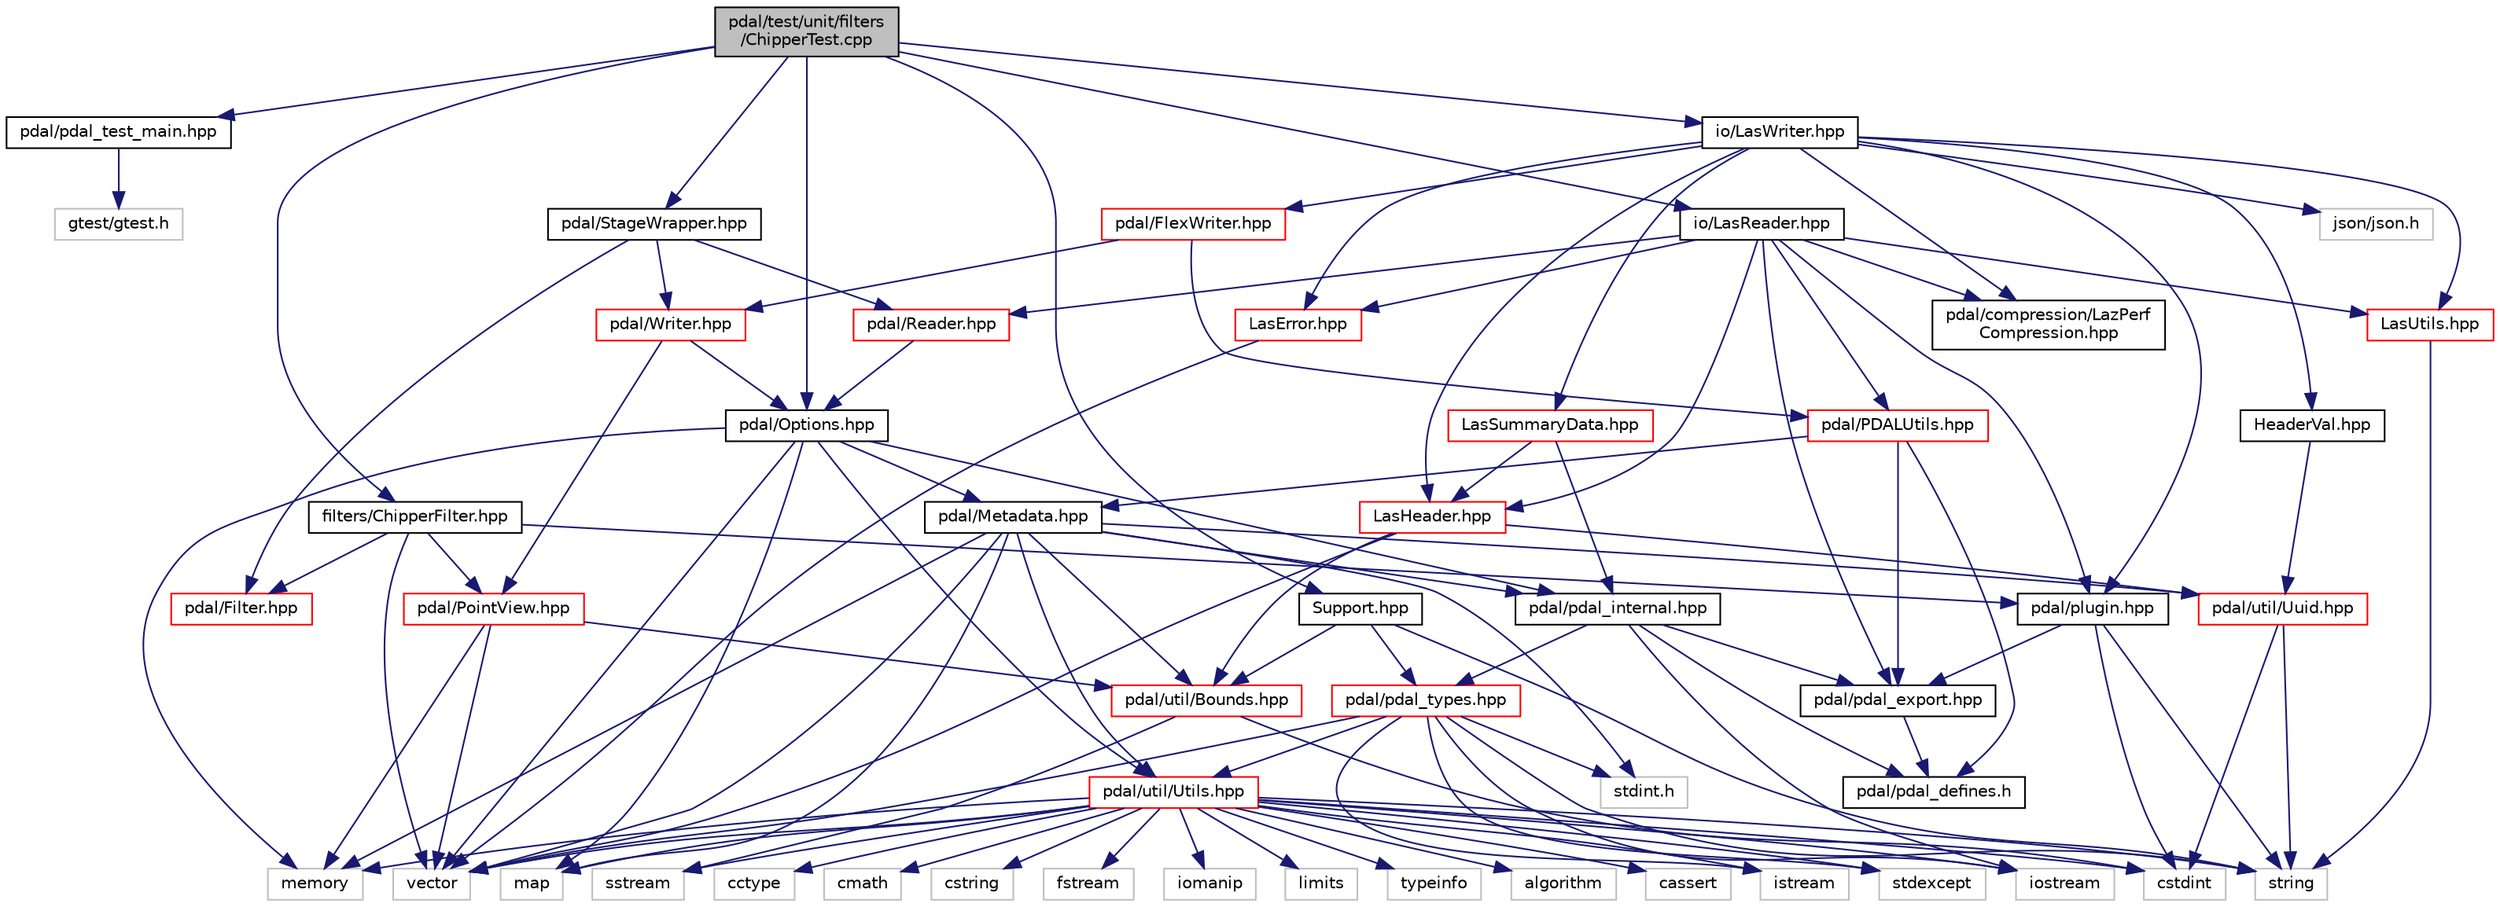 digraph "pdal/test/unit/filters/ChipperTest.cpp"
{
  edge [fontname="Helvetica",fontsize="10",labelfontname="Helvetica",labelfontsize="10"];
  node [fontname="Helvetica",fontsize="10",shape=record];
  Node1 [label="pdal/test/unit/filters\l/ChipperTest.cpp",height=0.2,width=0.4,color="black", fillcolor="grey75", style="filled", fontcolor="black"];
  Node1 -> Node2 [color="midnightblue",fontsize="10",style="solid",fontname="Helvetica"];
  Node2 [label="pdal/pdal_test_main.hpp",height=0.2,width=0.4,color="black", fillcolor="white", style="filled",URL="$pdal__test__main_8hpp.html"];
  Node2 -> Node3 [color="midnightblue",fontsize="10",style="solid",fontname="Helvetica"];
  Node3 [label="gtest/gtest.h",height=0.2,width=0.4,color="grey75", fillcolor="white", style="filled"];
  Node1 -> Node4 [color="midnightblue",fontsize="10",style="solid",fontname="Helvetica"];
  Node4 [label="pdal/Options.hpp",height=0.2,width=0.4,color="black", fillcolor="white", style="filled",URL="$Options_8hpp.html"];
  Node4 -> Node5 [color="midnightblue",fontsize="10",style="solid",fontname="Helvetica"];
  Node5 [label="pdal/pdal_internal.hpp",height=0.2,width=0.4,color="black", fillcolor="white", style="filled",URL="$pdal__internal_8hpp.html"];
  Node5 -> Node6 [color="midnightblue",fontsize="10",style="solid",fontname="Helvetica"];
  Node6 [label="iostream",height=0.2,width=0.4,color="grey75", fillcolor="white", style="filled"];
  Node5 -> Node7 [color="midnightblue",fontsize="10",style="solid",fontname="Helvetica"];
  Node7 [label="pdal/pdal_export.hpp",height=0.2,width=0.4,color="black", fillcolor="white", style="filled",URL="$pdal__export_8hpp.html"];
  Node7 -> Node8 [color="midnightblue",fontsize="10",style="solid",fontname="Helvetica"];
  Node8 [label="pdal/pdal_defines.h",height=0.2,width=0.4,color="black", fillcolor="white", style="filled",URL="$pdal__defines_8h.html"];
  Node5 -> Node8 [color="midnightblue",fontsize="10",style="solid",fontname="Helvetica"];
  Node5 -> Node9 [color="midnightblue",fontsize="10",style="solid",fontname="Helvetica"];
  Node9 [label="pdal/pdal_types.hpp",height=0.2,width=0.4,color="red", fillcolor="white", style="filled",URL="$pdal__types_8hpp.html"];
  Node9 -> Node10 [color="midnightblue",fontsize="10",style="solid",fontname="Helvetica"];
  Node10 [label="stdint.h",height=0.2,width=0.4,color="grey75", fillcolor="white", style="filled"];
  Node9 -> Node11 [color="midnightblue",fontsize="10",style="solid",fontname="Helvetica"];
  Node11 [label="istream",height=0.2,width=0.4,color="grey75", fillcolor="white", style="filled"];
  Node9 -> Node12 [color="midnightblue",fontsize="10",style="solid",fontname="Helvetica"];
  Node12 [label="stdexcept",height=0.2,width=0.4,color="grey75", fillcolor="white", style="filled"];
  Node9 -> Node13 [color="midnightblue",fontsize="10",style="solid",fontname="Helvetica"];
  Node13 [label="string",height=0.2,width=0.4,color="grey75", fillcolor="white", style="filled"];
  Node9 -> Node14 [color="midnightblue",fontsize="10",style="solid",fontname="Helvetica"];
  Node14 [label="vector",height=0.2,width=0.4,color="grey75", fillcolor="white", style="filled"];
  Node9 -> Node6 [color="midnightblue",fontsize="10",style="solid",fontname="Helvetica"];
  Node9 -> Node15 [color="midnightblue",fontsize="10",style="solid",fontname="Helvetica"];
  Node15 [label="pdal/util/Utils.hpp",height=0.2,width=0.4,color="red", fillcolor="white", style="filled",URL="$Utils_8hpp.html"];
  Node15 -> Node16 [color="midnightblue",fontsize="10",style="solid",fontname="Helvetica"];
  Node16 [label="algorithm",height=0.2,width=0.4,color="grey75", fillcolor="white", style="filled"];
  Node15 -> Node17 [color="midnightblue",fontsize="10",style="solid",fontname="Helvetica"];
  Node17 [label="cassert",height=0.2,width=0.4,color="grey75", fillcolor="white", style="filled"];
  Node15 -> Node18 [color="midnightblue",fontsize="10",style="solid",fontname="Helvetica"];
  Node18 [label="cctype",height=0.2,width=0.4,color="grey75", fillcolor="white", style="filled"];
  Node15 -> Node19 [color="midnightblue",fontsize="10",style="solid",fontname="Helvetica"];
  Node19 [label="cmath",height=0.2,width=0.4,color="grey75", fillcolor="white", style="filled"];
  Node15 -> Node20 [color="midnightblue",fontsize="10",style="solid",fontname="Helvetica"];
  Node20 [label="cstdint",height=0.2,width=0.4,color="grey75", fillcolor="white", style="filled"];
  Node15 -> Node21 [color="midnightblue",fontsize="10",style="solid",fontname="Helvetica"];
  Node21 [label="cstring",height=0.2,width=0.4,color="grey75", fillcolor="white", style="filled"];
  Node15 -> Node22 [color="midnightblue",fontsize="10",style="solid",fontname="Helvetica"];
  Node22 [label="fstream",height=0.2,width=0.4,color="grey75", fillcolor="white", style="filled"];
  Node15 -> Node23 [color="midnightblue",fontsize="10",style="solid",fontname="Helvetica"];
  Node23 [label="iomanip",height=0.2,width=0.4,color="grey75", fillcolor="white", style="filled"];
  Node15 -> Node11 [color="midnightblue",fontsize="10",style="solid",fontname="Helvetica"];
  Node15 -> Node24 [color="midnightblue",fontsize="10",style="solid",fontname="Helvetica"];
  Node24 [label="limits",height=0.2,width=0.4,color="grey75", fillcolor="white", style="filled"];
  Node15 -> Node25 [color="midnightblue",fontsize="10",style="solid",fontname="Helvetica"];
  Node25 [label="map",height=0.2,width=0.4,color="grey75", fillcolor="white", style="filled"];
  Node15 -> Node26 [color="midnightblue",fontsize="10",style="solid",fontname="Helvetica"];
  Node26 [label="memory",height=0.2,width=0.4,color="grey75", fillcolor="white", style="filled"];
  Node15 -> Node27 [color="midnightblue",fontsize="10",style="solid",fontname="Helvetica"];
  Node27 [label="sstream",height=0.2,width=0.4,color="grey75", fillcolor="white", style="filled"];
  Node15 -> Node12 [color="midnightblue",fontsize="10",style="solid",fontname="Helvetica"];
  Node15 -> Node13 [color="midnightblue",fontsize="10",style="solid",fontname="Helvetica"];
  Node15 -> Node28 [color="midnightblue",fontsize="10",style="solid",fontname="Helvetica"];
  Node28 [label="typeinfo",height=0.2,width=0.4,color="grey75", fillcolor="white", style="filled"];
  Node15 -> Node14 [color="midnightblue",fontsize="10",style="solid",fontname="Helvetica"];
  Node15 -> Node6 [color="midnightblue",fontsize="10",style="solid",fontname="Helvetica"];
  Node4 -> Node29 [color="midnightblue",fontsize="10",style="solid",fontname="Helvetica"];
  Node29 [label="pdal/Metadata.hpp",height=0.2,width=0.4,color="black", fillcolor="white", style="filled",URL="$Metadata_8hpp.html"];
  Node29 -> Node5 [color="midnightblue",fontsize="10",style="solid",fontname="Helvetica"];
  Node29 -> Node30 [color="midnightblue",fontsize="10",style="solid",fontname="Helvetica"];
  Node30 [label="pdal/util/Bounds.hpp",height=0.2,width=0.4,color="red", fillcolor="white", style="filled",URL="$Bounds_8hpp.html"];
  Node30 -> Node20 [color="midnightblue",fontsize="10",style="solid",fontname="Helvetica"];
  Node30 -> Node27 [color="midnightblue",fontsize="10",style="solid",fontname="Helvetica"];
  Node29 -> Node15 [color="midnightblue",fontsize="10",style="solid",fontname="Helvetica"];
  Node29 -> Node31 [color="midnightblue",fontsize="10",style="solid",fontname="Helvetica"];
  Node31 [label="pdal/util/Uuid.hpp",height=0.2,width=0.4,color="red", fillcolor="white", style="filled",URL="$Uuid_8hpp.html"];
  Node31 -> Node20 [color="midnightblue",fontsize="10",style="solid",fontname="Helvetica"];
  Node31 -> Node13 [color="midnightblue",fontsize="10",style="solid",fontname="Helvetica"];
  Node29 -> Node25 [color="midnightblue",fontsize="10",style="solid",fontname="Helvetica"];
  Node29 -> Node26 [color="midnightblue",fontsize="10",style="solid",fontname="Helvetica"];
  Node29 -> Node14 [color="midnightblue",fontsize="10",style="solid",fontname="Helvetica"];
  Node29 -> Node10 [color="midnightblue",fontsize="10",style="solid",fontname="Helvetica"];
  Node4 -> Node15 [color="midnightblue",fontsize="10",style="solid",fontname="Helvetica"];
  Node4 -> Node25 [color="midnightblue",fontsize="10",style="solid",fontname="Helvetica"];
  Node4 -> Node26 [color="midnightblue",fontsize="10",style="solid",fontname="Helvetica"];
  Node4 -> Node14 [color="midnightblue",fontsize="10",style="solid",fontname="Helvetica"];
  Node1 -> Node32 [color="midnightblue",fontsize="10",style="solid",fontname="Helvetica"];
  Node32 [label="pdal/StageWrapper.hpp",height=0.2,width=0.4,color="black", fillcolor="white", style="filled",URL="$StageWrapper_8hpp.html"];
  Node32 -> Node33 [color="midnightblue",fontsize="10",style="solid",fontname="Helvetica"];
  Node33 [label="pdal/Filter.hpp",height=0.2,width=0.4,color="red", fillcolor="white", style="filled",URL="$Filter_8hpp.html"];
  Node32 -> Node34 [color="midnightblue",fontsize="10",style="solid",fontname="Helvetica"];
  Node34 [label="pdal/Reader.hpp",height=0.2,width=0.4,color="red", fillcolor="white", style="filled",URL="$Reader_8hpp.html"];
  Node34 -> Node4 [color="midnightblue",fontsize="10",style="solid",fontname="Helvetica"];
  Node32 -> Node35 [color="midnightblue",fontsize="10",style="solid",fontname="Helvetica"];
  Node35 [label="pdal/Writer.hpp",height=0.2,width=0.4,color="red", fillcolor="white", style="filled",URL="$Writer_8hpp.html"];
  Node35 -> Node4 [color="midnightblue",fontsize="10",style="solid",fontname="Helvetica"];
  Node35 -> Node36 [color="midnightblue",fontsize="10",style="solid",fontname="Helvetica"];
  Node36 [label="pdal/PointView.hpp",height=0.2,width=0.4,color="red", fillcolor="white", style="filled",URL="$PointView_8hpp.html"];
  Node36 -> Node30 [color="midnightblue",fontsize="10",style="solid",fontname="Helvetica"];
  Node36 -> Node26 [color="midnightblue",fontsize="10",style="solid",fontname="Helvetica"];
  Node36 -> Node14 [color="midnightblue",fontsize="10",style="solid",fontname="Helvetica"];
  Node1 -> Node37 [color="midnightblue",fontsize="10",style="solid",fontname="Helvetica"];
  Node37 [label="filters/ChipperFilter.hpp",height=0.2,width=0.4,color="black", fillcolor="white", style="filled",URL="$ChipperFilter_8hpp.html"];
  Node37 -> Node38 [color="midnightblue",fontsize="10",style="solid",fontname="Helvetica"];
  Node38 [label="pdal/plugin.hpp",height=0.2,width=0.4,color="black", fillcolor="white", style="filled",URL="$plugin_8hpp.html"];
  Node38 -> Node13 [color="midnightblue",fontsize="10",style="solid",fontname="Helvetica"];
  Node38 -> Node7 [color="midnightblue",fontsize="10",style="solid",fontname="Helvetica"];
  Node38 -> Node20 [color="midnightblue",fontsize="10",style="solid",fontname="Helvetica"];
  Node37 -> Node33 [color="midnightblue",fontsize="10",style="solid",fontname="Helvetica"];
  Node37 -> Node36 [color="midnightblue",fontsize="10",style="solid",fontname="Helvetica"];
  Node37 -> Node14 [color="midnightblue",fontsize="10",style="solid",fontname="Helvetica"];
  Node1 -> Node39 [color="midnightblue",fontsize="10",style="solid",fontname="Helvetica"];
  Node39 [label="io/LasWriter.hpp",height=0.2,width=0.4,color="black", fillcolor="white", style="filled",URL="$LasWriter_8hpp.html"];
  Node39 -> Node38 [color="midnightblue",fontsize="10",style="solid",fontname="Helvetica"];
  Node39 -> Node40 [color="midnightblue",fontsize="10",style="solid",fontname="Helvetica"];
  Node40 [label="pdal/FlexWriter.hpp",height=0.2,width=0.4,color="red", fillcolor="white", style="filled",URL="$FlexWriter_8hpp.html"];
  Node40 -> Node41 [color="midnightblue",fontsize="10",style="solid",fontname="Helvetica"];
  Node41 [label="pdal/PDALUtils.hpp",height=0.2,width=0.4,color="red", fillcolor="white", style="filled",URL="$PDALUtils_8hpp.html"];
  Node41 -> Node29 [color="midnightblue",fontsize="10",style="solid",fontname="Helvetica"];
  Node41 -> Node8 [color="midnightblue",fontsize="10",style="solid",fontname="Helvetica"];
  Node41 -> Node7 [color="midnightblue",fontsize="10",style="solid",fontname="Helvetica"];
  Node40 -> Node35 [color="midnightblue",fontsize="10",style="solid",fontname="Helvetica"];
  Node39 -> Node42 [color="midnightblue",fontsize="10",style="solid",fontname="Helvetica"];
  Node42 [label="pdal/compression/LazPerf\lCompression.hpp",height=0.2,width=0.4,color="black", fillcolor="white", style="filled",URL="$LazPerfCompression_8hpp.html"];
  Node39 -> Node43 [color="midnightblue",fontsize="10",style="solid",fontname="Helvetica"];
  Node43 [label="HeaderVal.hpp",height=0.2,width=0.4,color="black", fillcolor="white", style="filled",URL="$HeaderVal_8hpp.html"];
  Node43 -> Node31 [color="midnightblue",fontsize="10",style="solid",fontname="Helvetica"];
  Node39 -> Node44 [color="midnightblue",fontsize="10",style="solid",fontname="Helvetica"];
  Node44 [label="LasError.hpp",height=0.2,width=0.4,color="red", fillcolor="white", style="filled",URL="$LasError_8hpp.html"];
  Node44 -> Node14 [color="midnightblue",fontsize="10",style="solid",fontname="Helvetica"];
  Node39 -> Node45 [color="midnightblue",fontsize="10",style="solid",fontname="Helvetica"];
  Node45 [label="LasHeader.hpp",height=0.2,width=0.4,color="red", fillcolor="white", style="filled",URL="$LasHeader_8hpp.html"];
  Node45 -> Node14 [color="midnightblue",fontsize="10",style="solid",fontname="Helvetica"];
  Node45 -> Node30 [color="midnightblue",fontsize="10",style="solid",fontname="Helvetica"];
  Node45 -> Node31 [color="midnightblue",fontsize="10",style="solid",fontname="Helvetica"];
  Node39 -> Node46 [color="midnightblue",fontsize="10",style="solid",fontname="Helvetica"];
  Node46 [label="LasUtils.hpp",height=0.2,width=0.4,color="red", fillcolor="white", style="filled",URL="$LasUtils_8hpp.html"];
  Node46 -> Node13 [color="midnightblue",fontsize="10",style="solid",fontname="Helvetica"];
  Node39 -> Node47 [color="midnightblue",fontsize="10",style="solid",fontname="Helvetica"];
  Node47 [label="LasSummaryData.hpp",height=0.2,width=0.4,color="red", fillcolor="white", style="filled",URL="$LasSummaryData_8hpp.html"];
  Node47 -> Node5 [color="midnightblue",fontsize="10",style="solid",fontname="Helvetica"];
  Node47 -> Node45 [color="midnightblue",fontsize="10",style="solid",fontname="Helvetica"];
  Node39 -> Node48 [color="midnightblue",fontsize="10",style="solid",fontname="Helvetica"];
  Node48 [label="json/json.h",height=0.2,width=0.4,color="grey75", fillcolor="white", style="filled"];
  Node1 -> Node49 [color="midnightblue",fontsize="10",style="solid",fontname="Helvetica"];
  Node49 [label="io/LasReader.hpp",height=0.2,width=0.4,color="black", fillcolor="white", style="filled",URL="$LasReader_8hpp.html"];
  Node49 -> Node7 [color="midnightblue",fontsize="10",style="solid",fontname="Helvetica"];
  Node49 -> Node38 [color="midnightblue",fontsize="10",style="solid",fontname="Helvetica"];
  Node49 -> Node41 [color="midnightblue",fontsize="10",style="solid",fontname="Helvetica"];
  Node49 -> Node34 [color="midnightblue",fontsize="10",style="solid",fontname="Helvetica"];
  Node49 -> Node42 [color="midnightblue",fontsize="10",style="solid",fontname="Helvetica"];
  Node49 -> Node44 [color="midnightblue",fontsize="10",style="solid",fontname="Helvetica"];
  Node49 -> Node45 [color="midnightblue",fontsize="10",style="solid",fontname="Helvetica"];
  Node49 -> Node46 [color="midnightblue",fontsize="10",style="solid",fontname="Helvetica"];
  Node1 -> Node50 [color="midnightblue",fontsize="10",style="solid",fontname="Helvetica"];
  Node50 [label="Support.hpp",height=0.2,width=0.4,color="black", fillcolor="white", style="filled",URL="$Support_8hpp.html"];
  Node50 -> Node9 [color="midnightblue",fontsize="10",style="solid",fontname="Helvetica"];
  Node50 -> Node30 [color="midnightblue",fontsize="10",style="solid",fontname="Helvetica"];
  Node50 -> Node13 [color="midnightblue",fontsize="10",style="solid",fontname="Helvetica"];
}
